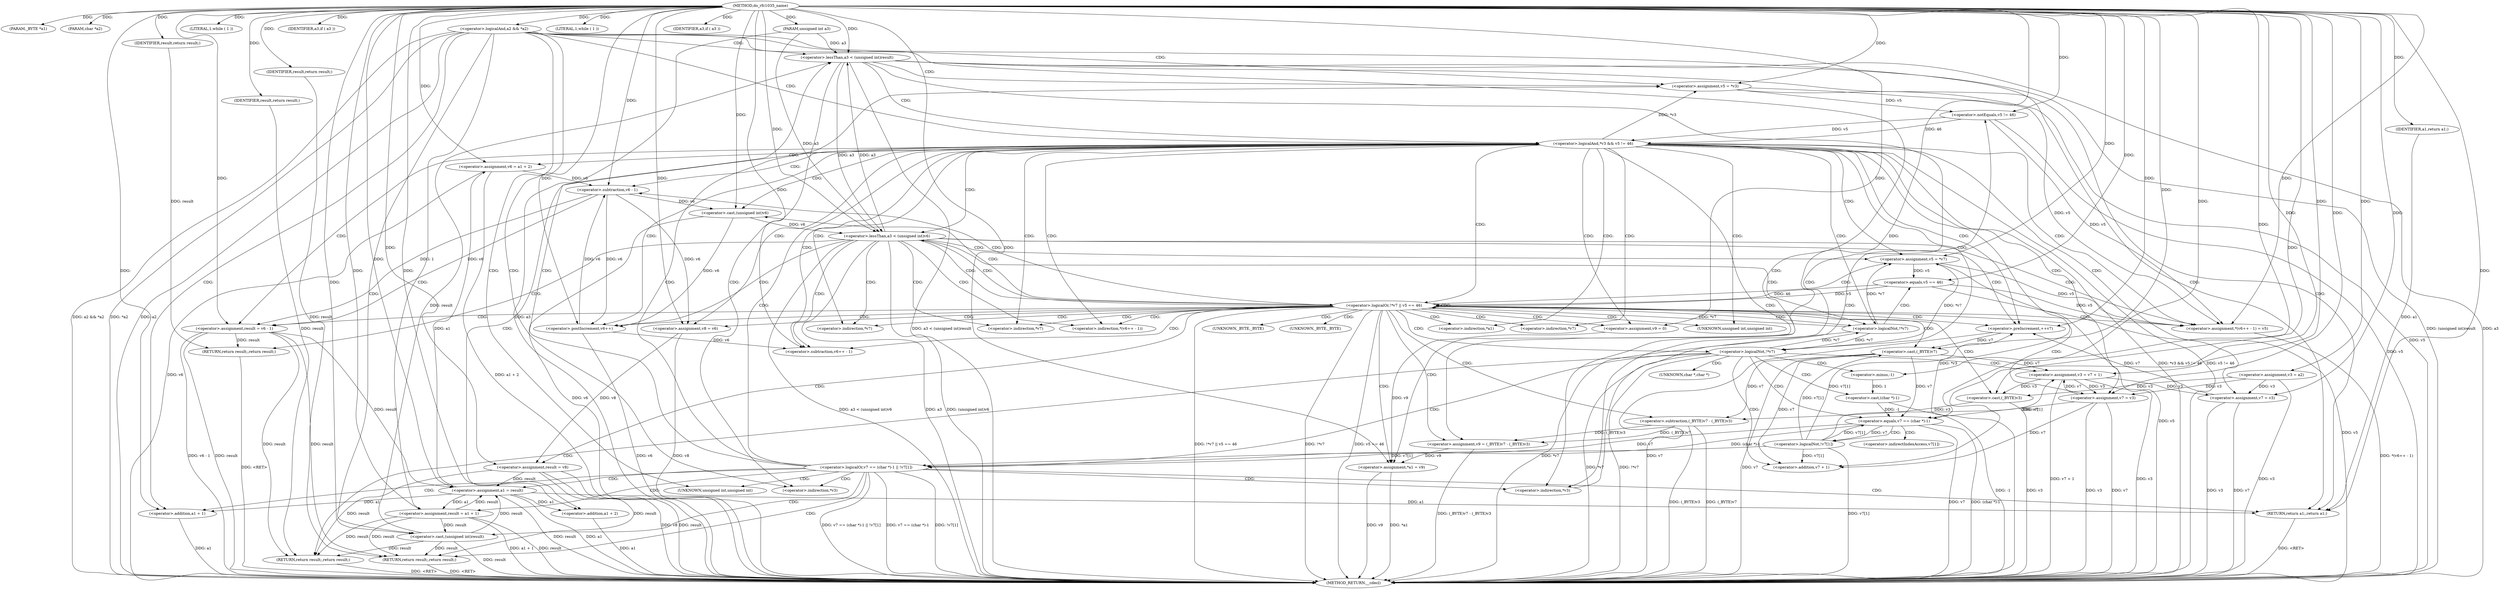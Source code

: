 digraph do_rfc1035_name {  
"1000108" [label = "(METHOD,do_rfc1035_name)" ]
"1000265" [label = "(METHOD_RETURN,__cdecl)" ]
"1000109" [label = "(PARAM,_BYTE *a1)" ]
"1000110" [label = "(PARAM,char *a2)" ]
"1000111" [label = "(PARAM,unsigned int a3)" ]
"1000120" [label = "(<operator>.assignment,v3 = a2)" ]
"1000124" [label = "(<operator>.logicalAnd,a2 && *a2)" ]
"1000130" [label = "(LITERAL,1,while ( 1 ))" ]
"1000132" [label = "(<operator>.assignment,result = a1 + 1)" ]
"1000134" [label = "(<operator>.addition,a1 + 1)" ]
"1000138" [label = "(IDENTIFIER,a3,if ( a3 ))" ]
"1000141" [label = "(<operator>.lessThan,a3 < (unsigned int)result)" ]
"1000143" [label = "(<operator>.cast,(unsigned int)result)" ]
"1000147" [label = "(<operator>.assignment,v5 = *v3)" ]
"1000152" [label = "(<operator>.logicalAnd,*v3 && v5 != 46)" ]
"1000155" [label = "(<operator>.notEquals,v5 != 46)" ]
"1000159" [label = "(<operator>.assignment,v6 = a1 + 2)" ]
"1000161" [label = "(<operator>.addition,a1 + 2)" ]
"1000164" [label = "(<operator>.assignment,v7 = v3)" ]
"1000168" [label = "(LITERAL,1,while ( 1 ))" ]
"1000170" [label = "(<operator>.assignment,result = v6 - 1)" ]
"1000172" [label = "(<operator>.subtraction,v6 - 1)" ]
"1000175" [label = "(<operator>.assignment,v8 = v6)" ]
"1000179" [label = "(IDENTIFIER,a3,if ( a3 ))" ]
"1000182" [label = "(<operator>.lessThan,a3 < (unsigned int)v6)" ]
"1000184" [label = "(<operator>.cast,(unsigned int)v6)" ]
"1000187" [label = "(RETURN,return result;,return result;)" ]
"1000188" [label = "(IDENTIFIER,result,return result;)" ]
"1000189" [label = "(<operator>.preIncrement,++v7)" ]
"1000191" [label = "(<operator>.assignment,*(v6++ - 1) = v5)" ]
"1000193" [label = "(<operator>.subtraction,v6++ - 1)" ]
"1000194" [label = "(<operator>.postIncrement,v6++)" ]
"1000198" [label = "(<operator>.assignment,v5 = *v7)" ]
"1000203" [label = "(<operator>.logicalOr,!*v7 || v5 == 46)" ]
"1000204" [label = "(<operator>.logicalNot,!*v7)" ]
"1000207" [label = "(<operator>.equals,v5 == 46)" ]
"1000211" [label = "(<operator>.assignment,v9 = (_BYTE)v7 - (_BYTE)v3)" ]
"1000213" [label = "(<operator>.subtraction,(_BYTE)v7 - (_BYTE)v3)" ]
"1000214" [label = "(<operator>.cast,(_BYTE)v7)" ]
"1000217" [label = "(<operator>.cast,(_BYTE)v3)" ]
"1000220" [label = "(<operator>.assignment,result = v8)" ]
"1000224" [label = "(<operator>.assignment,v7 = v3)" ]
"1000227" [label = "(<operator>.assignment,v9 = 0)" ]
"1000231" [label = "(<operator>.assignment,*a1 = v9)" ]
"1000236" [label = "(<operator>.logicalNot,!*v7)" ]
"1000239" [label = "(RETURN,return result;,return result;)" ]
"1000240" [label = "(IDENTIFIER,result,return result;)" ]
"1000241" [label = "(<operator>.assignment,v3 = v7 + 1)" ]
"1000243" [label = "(<operator>.addition,v7 + 1)" ]
"1000247" [label = "(<operator>.logicalOr,v7 == (char *)-1 || !v7[1])" ]
"1000248" [label = "(<operator>.equals,v7 == (char *)-1)" ]
"1000250" [label = "(<operator>.cast,(char *)-1)" ]
"1000252" [label = "(<operator>.minus,-1)" ]
"1000254" [label = "(<operator>.logicalNot,!v7[1])" ]
"1000258" [label = "(RETURN,return result;,return result;)" ]
"1000259" [label = "(IDENTIFIER,result,return result;)" ]
"1000260" [label = "(<operator>.assignment,a1 = result)" ]
"1000263" [label = "(RETURN,return a1;,return a1;)" ]
"1000264" [label = "(IDENTIFIER,a1,return a1;)" ]
"1000144" [label = "(UNKNOWN,unsigned int,unsigned int)" ]
"1000149" [label = "(<operator>.indirection,*v3)" ]
"1000153" [label = "(<operator>.indirection,*v3)" ]
"1000185" [label = "(UNKNOWN,unsigned int,unsigned int)" ]
"1000192" [label = "(<operator>.indirection,*(v6++ - 1))" ]
"1000200" [label = "(<operator>.indirection,*v7)" ]
"1000205" [label = "(<operator>.indirection,*v7)" ]
"1000215" [label = "(UNKNOWN,_BYTE,_BYTE)" ]
"1000218" [label = "(UNKNOWN,_BYTE,_BYTE)" ]
"1000232" [label = "(<operator>.indirection,*a1)" ]
"1000237" [label = "(<operator>.indirection,*v7)" ]
"1000251" [label = "(UNKNOWN,char *,char *)" ]
"1000255" [label = "(<operator>.indirectIndexAccess,v7[1])" ]
  "1000263" -> "1000265"  [ label = "DDG: <RET>"] 
  "1000187" -> "1000265"  [ label = "DDG: <RET>"] 
  "1000239" -> "1000265"  [ label = "DDG: <RET>"] 
  "1000124" -> "1000265"  [ label = "DDG: a2 && *a2"] 
  "1000213" -> "1000265"  [ label = "DDG: (_BYTE)v7"] 
  "1000155" -> "1000265"  [ label = "DDG: v5"] 
  "1000143" -> "1000265"  [ label = "DDG: result"] 
  "1000214" -> "1000265"  [ label = "DDG: v7"] 
  "1000241" -> "1000265"  [ label = "DDG: v7 + 1"] 
  "1000159" -> "1000265"  [ label = "DDG: a1 + 2"] 
  "1000141" -> "1000265"  [ label = "DDG: (unsigned int)result"] 
  "1000204" -> "1000265"  [ label = "DDG: *v7"] 
  "1000198" -> "1000265"  [ label = "DDG: v5"] 
  "1000203" -> "1000265"  [ label = "DDG: !*v7 || v5 == 46"] 
  "1000164" -> "1000265"  [ label = "DDG: v3"] 
  "1000141" -> "1000265"  [ label = "DDG: a3"] 
  "1000182" -> "1000265"  [ label = "DDG: (unsigned int)v6"] 
  "1000211" -> "1000265"  [ label = "DDG: (_BYTE)v7 - (_BYTE)v3"] 
  "1000213" -> "1000265"  [ label = "DDG: (_BYTE)v3"] 
  "1000220" -> "1000265"  [ label = "DDG: result"] 
  "1000152" -> "1000265"  [ label = "DDG: *v3 && v5 != 46"] 
  "1000231" -> "1000265"  [ label = "DDG: v9"] 
  "1000120" -> "1000265"  [ label = "DDG: v3"] 
  "1000132" -> "1000265"  [ label = "DDG: a1 + 1"] 
  "1000224" -> "1000265"  [ label = "DDG: v3"] 
  "1000248" -> "1000265"  [ label = "DDG: (char *)-1"] 
  "1000182" -> "1000265"  [ label = "DDG: a3"] 
  "1000132" -> "1000265"  [ label = "DDG: result"] 
  "1000152" -> "1000265"  [ label = "DDG: *v3"] 
  "1000182" -> "1000265"  [ label = "DDG: a3 < (unsigned int)v6"] 
  "1000203" -> "1000265"  [ label = "DDG: !*v7"] 
  "1000147" -> "1000265"  [ label = "DDG: v5"] 
  "1000236" -> "1000265"  [ label = "DDG: !*v7"] 
  "1000152" -> "1000265"  [ label = "DDG: v5 != 46"] 
  "1000247" -> "1000265"  [ label = "DDG: v7 == (char *)-1 || !v7[1]"] 
  "1000189" -> "1000265"  [ label = "DDG: v7"] 
  "1000236" -> "1000265"  [ label = "DDG: *v7"] 
  "1000231" -> "1000265"  [ label = "DDG: *a1"] 
  "1000254" -> "1000265"  [ label = "DDG: v7[1]"] 
  "1000203" -> "1000265"  [ label = "DDG: v5 == 46"] 
  "1000220" -> "1000265"  [ label = "DDG: v8"] 
  "1000248" -> "1000265"  [ label = "DDG: v7"] 
  "1000260" -> "1000265"  [ label = "DDG: a1"] 
  "1000247" -> "1000265"  [ label = "DDG: v7 == (char *)-1"] 
  "1000250" -> "1000265"  [ label = "DDG: -1"] 
  "1000224" -> "1000265"  [ label = "DDG: v7"] 
  "1000170" -> "1000265"  [ label = "DDG: result"] 
  "1000207" -> "1000265"  [ label = "DDG: v5"] 
  "1000134" -> "1000265"  [ label = "DDG: a1"] 
  "1000141" -> "1000265"  [ label = "DDG: a3 < (unsigned int)result"] 
  "1000124" -> "1000265"  [ label = "DDG: *a2"] 
  "1000124" -> "1000265"  [ label = "DDG: a2"] 
  "1000191" -> "1000265"  [ label = "DDG: *(v6++ - 1)"] 
  "1000241" -> "1000265"  [ label = "DDG: v3"] 
  "1000175" -> "1000265"  [ label = "DDG: v8"] 
  "1000159" -> "1000265"  [ label = "DDG: v6"] 
  "1000247" -> "1000265"  [ label = "DDG: !v7[1]"] 
  "1000111" -> "1000265"  [ label = "DDG: a3"] 
  "1000194" -> "1000265"  [ label = "DDG: v6"] 
  "1000170" -> "1000265"  [ label = "DDG: v6 - 1"] 
  "1000260" -> "1000265"  [ label = "DDG: result"] 
  "1000164" -> "1000265"  [ label = "DDG: v7"] 
  "1000217" -> "1000265"  [ label = "DDG: v3"] 
  "1000161" -> "1000265"  [ label = "DDG: a1"] 
  "1000184" -> "1000265"  [ label = "DDG: v6"] 
  "1000258" -> "1000265"  [ label = "DDG: <RET>"] 
  "1000108" -> "1000109"  [ label = "DDG: "] 
  "1000108" -> "1000110"  [ label = "DDG: "] 
  "1000108" -> "1000111"  [ label = "DDG: "] 
  "1000108" -> "1000120"  [ label = "DDG: "] 
  "1000108" -> "1000124"  [ label = "DDG: "] 
  "1000108" -> "1000130"  [ label = "DDG: "] 
  "1000260" -> "1000132"  [ label = "DDG: a1"] 
  "1000108" -> "1000132"  [ label = "DDG: "] 
  "1000260" -> "1000134"  [ label = "DDG: a1"] 
  "1000108" -> "1000134"  [ label = "DDG: "] 
  "1000108" -> "1000138"  [ label = "DDG: "] 
  "1000182" -> "1000141"  [ label = "DDG: a3"] 
  "1000111" -> "1000141"  [ label = "DDG: a3"] 
  "1000108" -> "1000141"  [ label = "DDG: "] 
  "1000143" -> "1000141"  [ label = "DDG: result"] 
  "1000132" -> "1000143"  [ label = "DDG: result"] 
  "1000108" -> "1000143"  [ label = "DDG: "] 
  "1000152" -> "1000147"  [ label = "DDG: *v3"] 
  "1000108" -> "1000147"  [ label = "DDG: "] 
  "1000155" -> "1000152"  [ label = "DDG: v5"] 
  "1000155" -> "1000152"  [ label = "DDG: 46"] 
  "1000147" -> "1000155"  [ label = "DDG: v5"] 
  "1000108" -> "1000155"  [ label = "DDG: "] 
  "1000108" -> "1000159"  [ label = "DDG: "] 
  "1000260" -> "1000159"  [ label = "DDG: a1"] 
  "1000108" -> "1000161"  [ label = "DDG: "] 
  "1000260" -> "1000161"  [ label = "DDG: a1"] 
  "1000120" -> "1000164"  [ label = "DDG: v3"] 
  "1000241" -> "1000164"  [ label = "DDG: v3"] 
  "1000108" -> "1000164"  [ label = "DDG: "] 
  "1000108" -> "1000168"  [ label = "DDG: "] 
  "1000172" -> "1000170"  [ label = "DDG: v6"] 
  "1000172" -> "1000170"  [ label = "DDG: 1"] 
  "1000108" -> "1000170"  [ label = "DDG: "] 
  "1000159" -> "1000172"  [ label = "DDG: v6"] 
  "1000194" -> "1000172"  [ label = "DDG: v6"] 
  "1000108" -> "1000172"  [ label = "DDG: "] 
  "1000172" -> "1000175"  [ label = "DDG: v6"] 
  "1000108" -> "1000175"  [ label = "DDG: "] 
  "1000108" -> "1000179"  [ label = "DDG: "] 
  "1000141" -> "1000182"  [ label = "DDG: a3"] 
  "1000111" -> "1000182"  [ label = "DDG: a3"] 
  "1000108" -> "1000182"  [ label = "DDG: "] 
  "1000184" -> "1000182"  [ label = "DDG: v6"] 
  "1000108" -> "1000184"  [ label = "DDG: "] 
  "1000172" -> "1000184"  [ label = "DDG: v6"] 
  "1000188" -> "1000187"  [ label = "DDG: result"] 
  "1000170" -> "1000187"  [ label = "DDG: result"] 
  "1000108" -> "1000188"  [ label = "DDG: "] 
  "1000254" -> "1000189"  [ label = "DDG: v7[1]"] 
  "1000164" -> "1000189"  [ label = "DDG: v7"] 
  "1000108" -> "1000189"  [ label = "DDG: "] 
  "1000198" -> "1000191"  [ label = "DDG: v5"] 
  "1000147" -> "1000191"  [ label = "DDG: v5"] 
  "1000207" -> "1000191"  [ label = "DDG: v5"] 
  "1000155" -> "1000191"  [ label = "DDG: v5"] 
  "1000108" -> "1000191"  [ label = "DDG: "] 
  "1000194" -> "1000193"  [ label = "DDG: v6"] 
  "1000184" -> "1000194"  [ label = "DDG: v6"] 
  "1000108" -> "1000194"  [ label = "DDG: "] 
  "1000172" -> "1000194"  [ label = "DDG: v6"] 
  "1000108" -> "1000193"  [ label = "DDG: "] 
  "1000204" -> "1000198"  [ label = "DDG: *v7"] 
  "1000236" -> "1000198"  [ label = "DDG: *v7"] 
  "1000108" -> "1000198"  [ label = "DDG: "] 
  "1000204" -> "1000203"  [ label = "DDG: *v7"] 
  "1000236" -> "1000204"  [ label = "DDG: *v7"] 
  "1000207" -> "1000203"  [ label = "DDG: v5"] 
  "1000207" -> "1000203"  [ label = "DDG: 46"] 
  "1000198" -> "1000207"  [ label = "DDG: v5"] 
  "1000108" -> "1000207"  [ label = "DDG: "] 
  "1000213" -> "1000211"  [ label = "DDG: (_BYTE)v7"] 
  "1000213" -> "1000211"  [ label = "DDG: (_BYTE)v3"] 
  "1000108" -> "1000211"  [ label = "DDG: "] 
  "1000214" -> "1000213"  [ label = "DDG: v7"] 
  "1000189" -> "1000214"  [ label = "DDG: v7"] 
  "1000254" -> "1000214"  [ label = "DDG: v7[1]"] 
  "1000108" -> "1000214"  [ label = "DDG: "] 
  "1000217" -> "1000213"  [ label = "DDG: v3"] 
  "1000108" -> "1000217"  [ label = "DDG: "] 
  "1000120" -> "1000217"  [ label = "DDG: v3"] 
  "1000241" -> "1000217"  [ label = "DDG: v3"] 
  "1000175" -> "1000220"  [ label = "DDG: v8"] 
  "1000108" -> "1000220"  [ label = "DDG: "] 
  "1000120" -> "1000224"  [ label = "DDG: v3"] 
  "1000241" -> "1000224"  [ label = "DDG: v3"] 
  "1000108" -> "1000224"  [ label = "DDG: "] 
  "1000108" -> "1000227"  [ label = "DDG: "] 
  "1000211" -> "1000231"  [ label = "DDG: v9"] 
  "1000227" -> "1000231"  [ label = "DDG: v9"] 
  "1000108" -> "1000231"  [ label = "DDG: "] 
  "1000204" -> "1000236"  [ label = "DDG: *v7"] 
  "1000240" -> "1000239"  [ label = "DDG: result"] 
  "1000220" -> "1000239"  [ label = "DDG: result"] 
  "1000132" -> "1000239"  [ label = "DDG: result"] 
  "1000170" -> "1000239"  [ label = "DDG: result"] 
  "1000143" -> "1000239"  [ label = "DDG: result"] 
  "1000108" -> "1000240"  [ label = "DDG: "] 
  "1000254" -> "1000241"  [ label = "DDG: v7[1]"] 
  "1000224" -> "1000241"  [ label = "DDG: v7"] 
  "1000214" -> "1000241"  [ label = "DDG: v7"] 
  "1000108" -> "1000241"  [ label = "DDG: "] 
  "1000254" -> "1000243"  [ label = "DDG: v7[1]"] 
  "1000224" -> "1000243"  [ label = "DDG: v7"] 
  "1000214" -> "1000243"  [ label = "DDG: v7"] 
  "1000108" -> "1000243"  [ label = "DDG: "] 
  "1000248" -> "1000247"  [ label = "DDG: v7"] 
  "1000248" -> "1000247"  [ label = "DDG: (char *)-1"] 
  "1000254" -> "1000248"  [ label = "DDG: v7[1]"] 
  "1000108" -> "1000248"  [ label = "DDG: "] 
  "1000224" -> "1000248"  [ label = "DDG: v7"] 
  "1000214" -> "1000248"  [ label = "DDG: v7"] 
  "1000250" -> "1000248"  [ label = "DDG: -1"] 
  "1000252" -> "1000250"  [ label = "DDG: 1"] 
  "1000108" -> "1000252"  [ label = "DDG: "] 
  "1000254" -> "1000247"  [ label = "DDG: v7[1]"] 
  "1000248" -> "1000254"  [ label = "DDG: v7"] 
  "1000259" -> "1000258"  [ label = "DDG: result"] 
  "1000220" -> "1000258"  [ label = "DDG: result"] 
  "1000132" -> "1000258"  [ label = "DDG: result"] 
  "1000170" -> "1000258"  [ label = "DDG: result"] 
  "1000143" -> "1000258"  [ label = "DDG: result"] 
  "1000108" -> "1000259"  [ label = "DDG: "] 
  "1000220" -> "1000260"  [ label = "DDG: result"] 
  "1000132" -> "1000260"  [ label = "DDG: result"] 
  "1000170" -> "1000260"  [ label = "DDG: result"] 
  "1000143" -> "1000260"  [ label = "DDG: result"] 
  "1000108" -> "1000260"  [ label = "DDG: "] 
  "1000264" -> "1000263"  [ label = "DDG: a1"] 
  "1000260" -> "1000263"  [ label = "DDG: a1"] 
  "1000108" -> "1000263"  [ label = "DDG: "] 
  "1000108" -> "1000264"  [ label = "DDG: "] 
  "1000124" -> "1000263"  [ label = "CDG: "] 
  "1000124" -> "1000134"  [ label = "CDG: "] 
  "1000124" -> "1000132"  [ label = "CDG: "] 
  "1000124" -> "1000144"  [ label = "CDG: "] 
  "1000124" -> "1000143"  [ label = "CDG: "] 
  "1000124" -> "1000141"  [ label = "CDG: "] 
  "1000124" -> "1000153"  [ label = "CDG: "] 
  "1000124" -> "1000152"  [ label = "CDG: "] 
  "1000124" -> "1000149"  [ label = "CDG: "] 
  "1000124" -> "1000147"  [ label = "CDG: "] 
  "1000141" -> "1000263"  [ label = "CDG: "] 
  "1000141" -> "1000153"  [ label = "CDG: "] 
  "1000141" -> "1000152"  [ label = "CDG: "] 
  "1000141" -> "1000149"  [ label = "CDG: "] 
  "1000141" -> "1000147"  [ label = "CDG: "] 
  "1000152" -> "1000164"  [ label = "CDG: "] 
  "1000152" -> "1000161"  [ label = "CDG: "] 
  "1000152" -> "1000224"  [ label = "CDG: "] 
  "1000152" -> "1000237"  [ label = "CDG: "] 
  "1000152" -> "1000236"  [ label = "CDG: "] 
  "1000152" -> "1000232"  [ label = "CDG: "] 
  "1000152" -> "1000231"  [ label = "CDG: "] 
  "1000152" -> "1000227"  [ label = "CDG: "] 
  "1000152" -> "1000159"  [ label = "CDG: "] 
  "1000152" -> "1000175"  [ label = "CDG: "] 
  "1000152" -> "1000172"  [ label = "CDG: "] 
  "1000152" -> "1000170"  [ label = "CDG: "] 
  "1000152" -> "1000192"  [ label = "CDG: "] 
  "1000152" -> "1000191"  [ label = "CDG: "] 
  "1000152" -> "1000189"  [ label = "CDG: "] 
  "1000152" -> "1000185"  [ label = "CDG: "] 
  "1000152" -> "1000184"  [ label = "CDG: "] 
  "1000152" -> "1000182"  [ label = "CDG: "] 
  "1000152" -> "1000205"  [ label = "CDG: "] 
  "1000152" -> "1000204"  [ label = "CDG: "] 
  "1000152" -> "1000203"  [ label = "CDG: "] 
  "1000152" -> "1000200"  [ label = "CDG: "] 
  "1000152" -> "1000198"  [ label = "CDG: "] 
  "1000152" -> "1000194"  [ label = "CDG: "] 
  "1000152" -> "1000193"  [ label = "CDG: "] 
  "1000153" -> "1000155"  [ label = "CDG: "] 
  "1000182" -> "1000192"  [ label = "CDG: "] 
  "1000182" -> "1000191"  [ label = "CDG: "] 
  "1000182" -> "1000189"  [ label = "CDG: "] 
  "1000182" -> "1000187"  [ label = "CDG: "] 
  "1000182" -> "1000205"  [ label = "CDG: "] 
  "1000182" -> "1000204"  [ label = "CDG: "] 
  "1000182" -> "1000203"  [ label = "CDG: "] 
  "1000182" -> "1000200"  [ label = "CDG: "] 
  "1000182" -> "1000198"  [ label = "CDG: "] 
  "1000182" -> "1000194"  [ label = "CDG: "] 
  "1000182" -> "1000193"  [ label = "CDG: "] 
  "1000203" -> "1000220"  [ label = "CDG: "] 
  "1000203" -> "1000218"  [ label = "CDG: "] 
  "1000203" -> "1000217"  [ label = "CDG: "] 
  "1000203" -> "1000215"  [ label = "CDG: "] 
  "1000203" -> "1000214"  [ label = "CDG: "] 
  "1000203" -> "1000213"  [ label = "CDG: "] 
  "1000203" -> "1000211"  [ label = "CDG: "] 
  "1000203" -> "1000237"  [ label = "CDG: "] 
  "1000203" -> "1000236"  [ label = "CDG: "] 
  "1000203" -> "1000232"  [ label = "CDG: "] 
  "1000203" -> "1000231"  [ label = "CDG: "] 
  "1000203" -> "1000175"  [ label = "CDG: "] 
  "1000203" -> "1000172"  [ label = "CDG: "] 
  "1000203" -> "1000170"  [ label = "CDG: "] 
  "1000203" -> "1000224"  [ label = "CDG: "] 
  "1000203" -> "1000227"  [ label = "CDG: "] 
  "1000203" -> "1000192"  [ label = "CDG: "] 
  "1000203" -> "1000191"  [ label = "CDG: "] 
  "1000203" -> "1000189"  [ label = "CDG: "] 
  "1000203" -> "1000185"  [ label = "CDG: "] 
  "1000203" -> "1000184"  [ label = "CDG: "] 
  "1000203" -> "1000182"  [ label = "CDG: "] 
  "1000203" -> "1000205"  [ label = "CDG: "] 
  "1000203" -> "1000204"  [ label = "CDG: "] 
  "1000203" -> "1000203"  [ label = "CDG: "] 
  "1000203" -> "1000200"  [ label = "CDG: "] 
  "1000203" -> "1000198"  [ label = "CDG: "] 
  "1000203" -> "1000194"  [ label = "CDG: "] 
  "1000203" -> "1000193"  [ label = "CDG: "] 
  "1000204" -> "1000207"  [ label = "CDG: "] 
  "1000236" -> "1000239"  [ label = "CDG: "] 
  "1000236" -> "1000252"  [ label = "CDG: "] 
  "1000236" -> "1000251"  [ label = "CDG: "] 
  "1000236" -> "1000250"  [ label = "CDG: "] 
  "1000236" -> "1000248"  [ label = "CDG: "] 
  "1000236" -> "1000247"  [ label = "CDG: "] 
  "1000236" -> "1000243"  [ label = "CDG: "] 
  "1000236" -> "1000241"  [ label = "CDG: "] 
  "1000247" -> "1000260"  [ label = "CDG: "] 
  "1000247" -> "1000258"  [ label = "CDG: "] 
  "1000247" -> "1000263"  [ label = "CDG: "] 
  "1000247" -> "1000134"  [ label = "CDG: "] 
  "1000247" -> "1000132"  [ label = "CDG: "] 
  "1000247" -> "1000144"  [ label = "CDG: "] 
  "1000247" -> "1000143"  [ label = "CDG: "] 
  "1000247" -> "1000141"  [ label = "CDG: "] 
  "1000247" -> "1000153"  [ label = "CDG: "] 
  "1000247" -> "1000152"  [ label = "CDG: "] 
  "1000247" -> "1000149"  [ label = "CDG: "] 
  "1000247" -> "1000147"  [ label = "CDG: "] 
  "1000248" -> "1000255"  [ label = "CDG: "] 
  "1000248" -> "1000254"  [ label = "CDG: "] 
}

